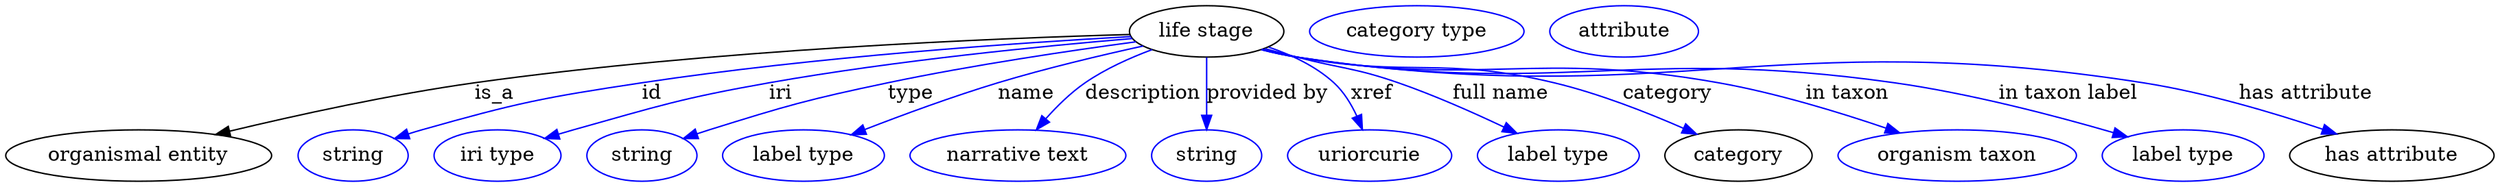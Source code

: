 digraph {
	graph [bb="0,0,1739.4,123"];
	node [label="\N"];
	"life stage"	[height=0.5,
		label="life stage",
		pos="838.94,105",
		width=1.4985];
	"organismal entity"	[height=0.5,
		pos="92.942,18",
		width=2.5817];
	"life stage" -> "organismal entity"	[label=is_a,
		lp="341.94,61.5",
		pos="e,146.69,32.701 785.35,102.82 692.01,100.2 493.72,92.196 327.94,69 269.32,60.798 203.48,46.326 156.44,35.054"];
	id	[color=blue,
		height=0.5,
		label=string,
		pos="241.94,18",
		width=1.0652];
	"life stage" -> id	[color=blue,
		label=id,
		lp="451.94,61.5",
		pos="e,270.94,29.954 785.81,101.33 709.89,97.048 566.16,87.219 444.94,69 375.29,58.531 357.73,55.131 289.94,36 286.84,35.124 283.64,34.151 \
280.44,33.129",
		style=solid];
	iri	[color=blue,
		height=0.5,
		label="iri type",
		pos="342.94,18",
		width=1.2277];
	"life stage" -> iri	[color=blue,
		label=iri,
		lp="540.94,61.5",
		pos="e,376.25,29.87 786.95,100.03 725.84,94.915 621.52,84.749 532.94,69 471.7,58.112 456.86,52.681 396.94,36 393.37,35.006 389.68,33.935 \
385.98,32.833",
		style=solid];
	type	[color=blue,
		height=0.5,
		label=string,
		pos="443.94,18",
		width=1.0652];
	"life stage" -> type	[color=blue,
		label=type,
		lp="631.94,61.5",
		pos="e,472.89,29.926 789.52,97.723 744.15,91.611 675.2,81.438 615.94,69 559.71,57.197 545.79,53.122 490.94,36 488.19,35.139 485.35,34.215 \
482.51,33.259",
		style=solid];
	name	[color=blue,
		height=0.5,
		label="label type",
		pos="556.94,18",
		width=1.5707];
	"life stage" -> name	[color=blue,
		label=name,
		lp="712.94,61.5",
		pos="e,590.38,32.541 794.5,94.764 765.38,88.366 726.62,79.19 692.94,69 661.31,59.43 626.33,46.515 599.77,36.209",
		style=solid];
	description	[color=blue,
		height=0.5,
		label="narrative text",
		pos="706.94,18",
		width=2.0943];
	"life stage" -> description	[color=blue,
		label=description,
		lp="794.44,61.5",
		pos="e,719.83,36.071 800.79,92.239 785.48,86.539 768.13,78.781 753.94,69 743.88,62.064 734.33,52.657 726.51,43.873",
		style=solid];
	"provided by"	[color=blue,
		height=0.5,
		label=string,
		pos="838.94,18",
		width=1.0652];
	"life stage" -> "provided by"	[color=blue,
		label="provided by",
		lp="881.44,61.5",
		pos="e,838.94,36.175 838.94,86.799 838.94,75.163 838.94,59.548 838.94,46.237",
		style=solid];
	xref	[color=blue,
		height=0.5,
		label=uriorcurie,
		pos="952.94,18",
		width=1.5887];
	"life stage" -> xref	[color=blue,
		label=xref,
		lp="954.44,61.5",
		pos="e,947.86,36.263 882.34,93.962 898.12,88.616 915.2,80.655 927.94,69 934.84,62.691 940.08,54.052 943.95,45.729",
		style=solid];
	"full name"	[color=blue,
		height=0.5,
		label="label type",
		pos="1084.9,18",
		width=1.5707];
	"life stage" -> "full name"	[color=blue,
		label="full name",
		lp="1044.4,61.5",
		pos="e,1056,33.563 879.25,93.026 886.78,91.002 894.6,88.921 901.94,87 933.44,78.759 942.19,79.675 972.94,69 998.18,60.241 1025.6,48.062 \
1047,37.916",
		style=solid];
	category	[height=0.5,
		pos="1210.9,18",
		width=1.4263];
	"life stage" -> category	[color=blue,
		label=category,
		lp="1161.4,61.5",
		pos="e,1181.7,32.962 877.7,92.474 885.66,90.407 894.03,88.453 901.94,87 981.02,72.478 1003.7,87.698 1081.9,69 1113.3,61.496 1147.3,48.099 \
1172.5,37.06",
		style=solid];
	"in taxon"	[color=blue,
		height=0.5,
		label="organism taxon",
		pos="1363.9,18",
		width=2.3109];
	"life stage" -> "in taxon"	[color=blue,
		label="in taxon",
		lp="1286.9,61.5",
		pos="e,1323.7,33.884 877.32,92.32 885.39,90.239 893.89,88.318 901.94,87 1031.6,65.781 1067.6,91.99 1196.9,69 1237,61.872 1281.1,48.42 \
1313.9,37.264",
		style=solid];
	"in taxon label"	[color=blue,
		height=0.5,
		label="label type",
		pos="1521.9,18",
		width=1.5707];
	"life stage" -> "in taxon label"	[color=blue,
		label="in taxon label",
		lp="1441.4,61.5",
		pos="e,1482.9,31.18 877.3,92.208 885.37,90.135 893.88,88.246 901.94,87 1085.7,58.605 1135.8,95.048 1319.9,69 1373.1,61.473 1432.7,45.814 \
1473.3,34.014",
		style=solid];
	"has attribute"	[height=0.5,
		pos="1667.9,18",
		width=1.9859];
	"life stage" -> "has attribute"	[color=blue,
		label="has attribute",
		lp="1607.9,61.5",
		pos="e,1629.2,33.161 876.95,92.215 885.12,90.114 893.76,88.211 901.94,87 1162.3,48.449 1233.9,109.67 1493.9,69 1537.2,62.238 1584.9,48.038 \
1619.4,36.493",
		style=solid];
	"named thing_category"	[color=blue,
		height=0.5,
		label="category type",
		pos="985.94,105",
		width=2.0762];
	"organismal entity_has attribute"	[color=blue,
		height=0.5,
		label=attribute,
		pos="1130.9,105",
		width=1.4443];
}
